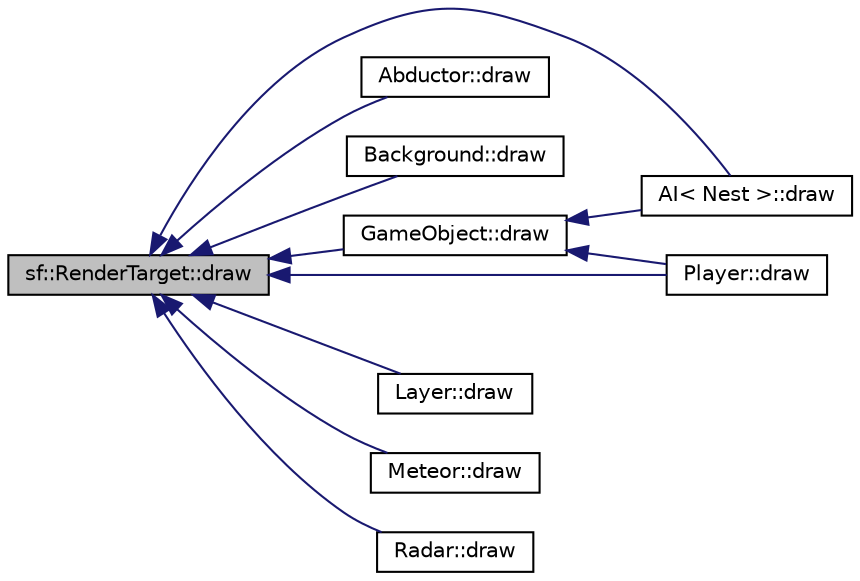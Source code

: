 digraph "sf::RenderTarget::draw"
{
  edge [fontname="Helvetica",fontsize="10",labelfontname="Helvetica",labelfontsize="10"];
  node [fontname="Helvetica",fontsize="10",shape=record];
  rankdir="LR";
  Node3 [label="sf::RenderTarget::draw",height=0.2,width=0.4,color="black", fillcolor="grey75", style="filled", fontcolor="black"];
  Node3 -> Node4 [dir="back",color="midnightblue",fontsize="10",style="solid",fontname="Helvetica"];
  Node4 [label="AI\< Nest \>::draw",height=0.2,width=0.4,color="black", fillcolor="white", style="filled",URL="$class_a_i.html#a8a7423a8612cfd777f3b5eeae4764d50"];
  Node3 -> Node5 [dir="back",color="midnightblue",fontsize="10",style="solid",fontname="Helvetica"];
  Node5 [label="Abductor::draw",height=0.2,width=0.4,color="black", fillcolor="white", style="filled",URL="$class_abductor.html#aebaf5c5a2882f41c8e1ed1b18f80e3d1",tooltip="Draw the object to a render target. "];
  Node3 -> Node6 [dir="back",color="midnightblue",fontsize="10",style="solid",fontname="Helvetica"];
  Node6 [label="Background::draw",height=0.2,width=0.4,color="black", fillcolor="white", style="filled",URL="$class_background.html#a607c05c3678be2dee50c736a11e21a50",tooltip="Draw the object to a render target. "];
  Node3 -> Node7 [dir="back",color="midnightblue",fontsize="10",style="solid",fontname="Helvetica"];
  Node7 [label="GameObject::draw",height=0.2,width=0.4,color="black", fillcolor="white", style="filled",URL="$class_game_object.html#aa6d7650a920e2dd79b0125560faf3807",tooltip="Draw the object to a render target. "];
  Node7 -> Node4 [dir="back",color="midnightblue",fontsize="10",style="solid",fontname="Helvetica"];
  Node7 -> Node8 [dir="back",color="midnightblue",fontsize="10",style="solid",fontname="Helvetica"];
  Node8 [label="Player::draw",height=0.2,width=0.4,color="black", fillcolor="white", style="filled",URL="$class_player.html#a0ca934f76860c378cd991a8a32f27edd",tooltip="Draw the object to a render target. "];
  Node3 -> Node9 [dir="back",color="midnightblue",fontsize="10",style="solid",fontname="Helvetica"];
  Node9 [label="Layer::draw",height=0.2,width=0.4,color="black", fillcolor="white", style="filled",URL="$class_layer.html#adffe5112f908beaf0371894287d5870c",tooltip="Draw the object to a render target. "];
  Node3 -> Node10 [dir="back",color="midnightblue",fontsize="10",style="solid",fontname="Helvetica"];
  Node10 [label="Meteor::draw",height=0.2,width=0.4,color="black", fillcolor="white", style="filled",URL="$class_meteor.html#a7fdbe8bd5027df6ae82e0d6391ec2b8d",tooltip="Draw the object to a render target. "];
  Node3 -> Node8 [dir="back",color="midnightblue",fontsize="10",style="solid",fontname="Helvetica"];
  Node3 -> Node11 [dir="back",color="midnightblue",fontsize="10",style="solid",fontname="Helvetica"];
  Node11 [label="Radar::draw",height=0.2,width=0.4,color="black", fillcolor="white", style="filled",URL="$class_radar.html#a89658480ff0e15b096097f8b7965893b",tooltip="Draw the object to a render target. "];
}
